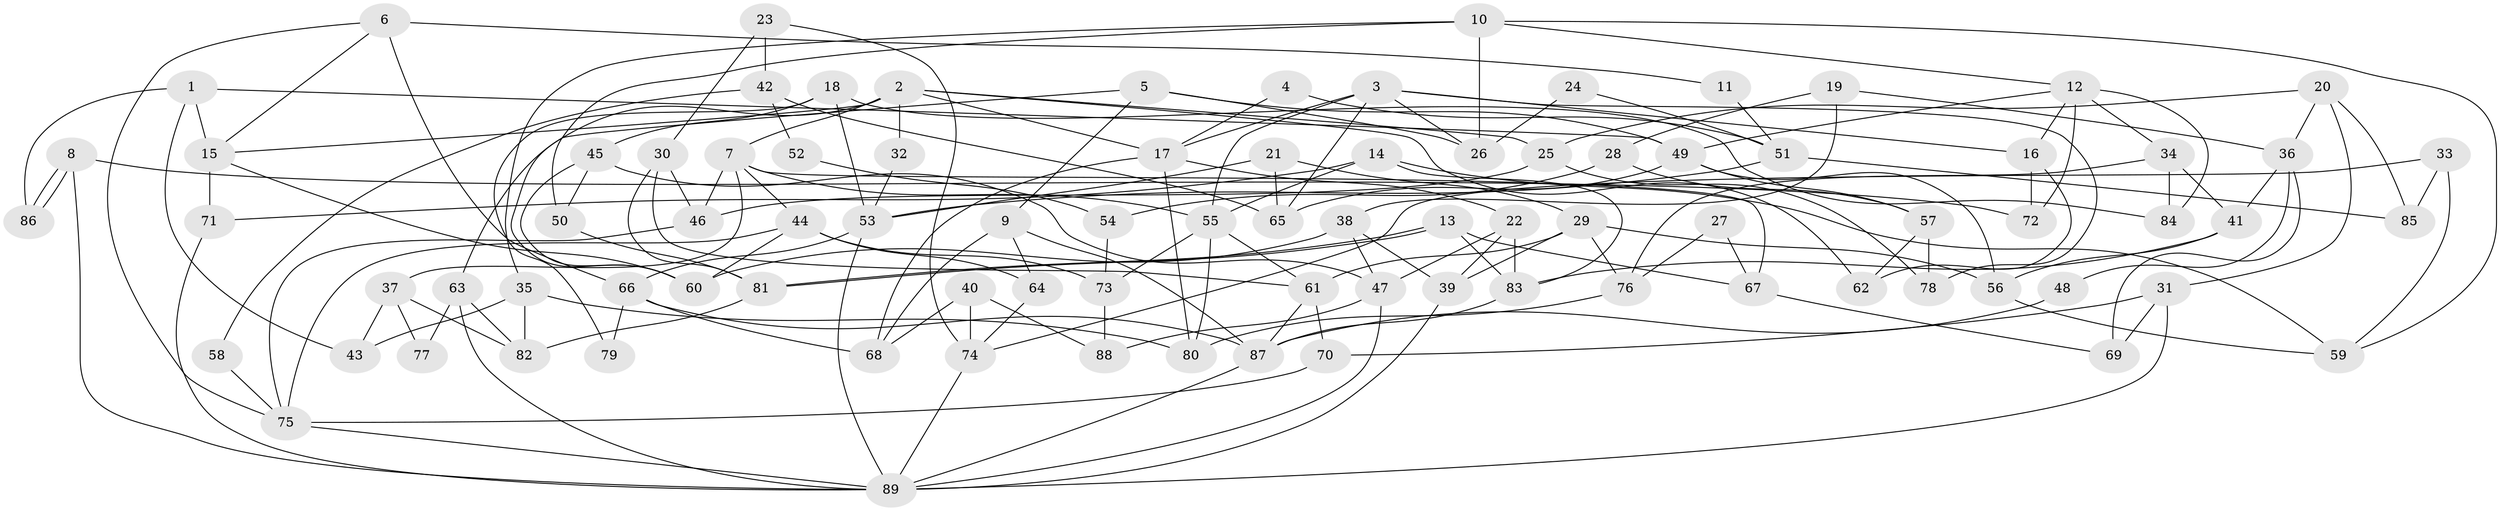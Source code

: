 // Generated by graph-tools (version 1.1) at 2025/11/02/27/25 16:11:22]
// undirected, 89 vertices, 178 edges
graph export_dot {
graph [start="1"]
  node [color=gray90,style=filled];
  1;
  2;
  3;
  4;
  5;
  6;
  7;
  8;
  9;
  10;
  11;
  12;
  13;
  14;
  15;
  16;
  17;
  18;
  19;
  20;
  21;
  22;
  23;
  24;
  25;
  26;
  27;
  28;
  29;
  30;
  31;
  32;
  33;
  34;
  35;
  36;
  37;
  38;
  39;
  40;
  41;
  42;
  43;
  44;
  45;
  46;
  47;
  48;
  49;
  50;
  51;
  52;
  53;
  54;
  55;
  56;
  57;
  58;
  59;
  60;
  61;
  62;
  63;
  64;
  65;
  66;
  67;
  68;
  69;
  70;
  71;
  72;
  73;
  74;
  75;
  76;
  77;
  78;
  79;
  80;
  81;
  82;
  83;
  84;
  85;
  86;
  87;
  88;
  89;
  1 -- 43;
  1 -- 15;
  1 -- 49;
  1 -- 86;
  2 -- 7;
  2 -- 17;
  2 -- 15;
  2 -- 25;
  2 -- 32;
  2 -- 60;
  2 -- 62;
  3 -- 17;
  3 -- 65;
  3 -- 16;
  3 -- 26;
  3 -- 55;
  3 -- 78;
  4 -- 17;
  4 -- 51;
  5 -- 49;
  5 -- 9;
  5 -- 26;
  5 -- 63;
  6 -- 15;
  6 -- 66;
  6 -- 11;
  6 -- 75;
  7 -- 44;
  7 -- 55;
  7 -- 37;
  7 -- 46;
  7 -- 67;
  8 -- 89;
  8 -- 86;
  8 -- 86;
  8 -- 72;
  9 -- 87;
  9 -- 68;
  9 -- 64;
  10 -- 26;
  10 -- 12;
  10 -- 35;
  10 -- 50;
  10 -- 59;
  11 -- 51;
  12 -- 49;
  12 -- 72;
  12 -- 16;
  12 -- 34;
  12 -- 84;
  13 -- 83;
  13 -- 81;
  13 -- 81;
  13 -- 67;
  14 -- 59;
  14 -- 71;
  14 -- 55;
  14 -- 83;
  15 -- 60;
  15 -- 71;
  16 -- 62;
  16 -- 72;
  17 -- 80;
  17 -- 22;
  17 -- 68;
  18 -- 53;
  18 -- 84;
  18 -- 45;
  18 -- 79;
  19 -- 36;
  19 -- 38;
  19 -- 28;
  20 -- 25;
  20 -- 31;
  20 -- 36;
  20 -- 85;
  21 -- 53;
  21 -- 29;
  21 -- 65;
  22 -- 47;
  22 -- 39;
  22 -- 83;
  23 -- 30;
  23 -- 74;
  23 -- 42;
  24 -- 51;
  24 -- 26;
  25 -- 46;
  25 -- 78;
  27 -- 76;
  27 -- 67;
  28 -- 57;
  28 -- 54;
  29 -- 56;
  29 -- 61;
  29 -- 39;
  29 -- 76;
  30 -- 81;
  30 -- 46;
  30 -- 61;
  31 -- 89;
  31 -- 70;
  31 -- 69;
  32 -- 53;
  33 -- 74;
  33 -- 59;
  33 -- 85;
  34 -- 41;
  34 -- 76;
  34 -- 84;
  35 -- 80;
  35 -- 43;
  35 -- 82;
  36 -- 69;
  36 -- 41;
  36 -- 48;
  37 -- 82;
  37 -- 43;
  37 -- 77;
  38 -- 47;
  38 -- 39;
  38 -- 60;
  39 -- 89;
  40 -- 74;
  40 -- 88;
  40 -- 68;
  41 -- 83;
  41 -- 56;
  42 -- 65;
  42 -- 52;
  42 -- 58;
  44 -- 60;
  44 -- 75;
  44 -- 64;
  44 -- 73;
  45 -- 60;
  45 -- 47;
  45 -- 50;
  46 -- 75;
  47 -- 89;
  47 -- 88;
  48 -- 87;
  49 -- 57;
  49 -- 56;
  49 -- 65;
  50 -- 81;
  51 -- 85;
  51 -- 53;
  52 -- 54;
  53 -- 66;
  53 -- 89;
  54 -- 73;
  55 -- 61;
  55 -- 73;
  55 -- 80;
  56 -- 59;
  57 -- 78;
  57 -- 62;
  58 -- 75;
  61 -- 70;
  61 -- 87;
  63 -- 82;
  63 -- 77;
  63 -- 89;
  64 -- 74;
  66 -- 87;
  66 -- 68;
  66 -- 79;
  67 -- 69;
  70 -- 75;
  71 -- 89;
  73 -- 88;
  74 -- 89;
  75 -- 89;
  76 -- 80;
  81 -- 82;
  83 -- 87;
  87 -- 89;
}
